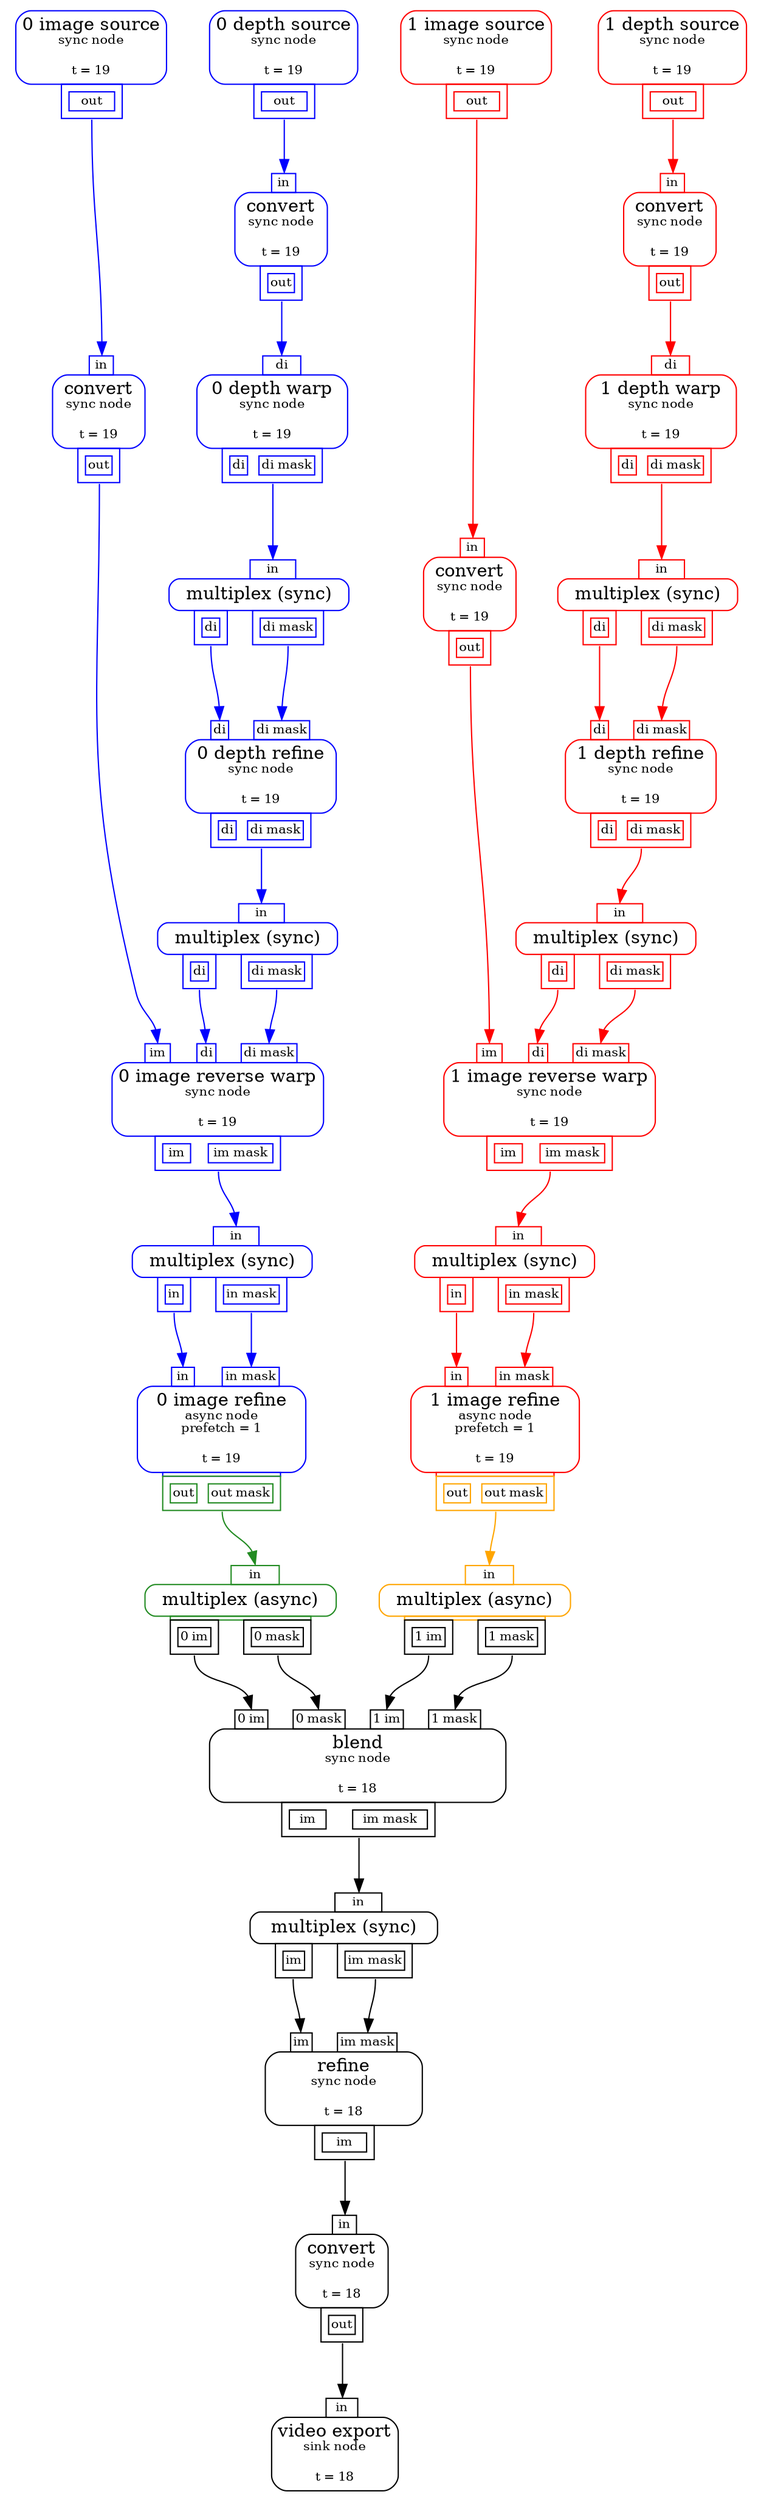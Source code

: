 digraph G{
	rankdir=TB
	node0 [shape=plaintext label=<
<TABLE BORDER="0" CELLBORDER="0" CELLSPACING="0" CELLPADDING="0"><TR><TD COLSPAN="1" BORDER="1" STYLE="ROUNDED" CELLPADDING="4" COLOR="blue">0 image source<BR/><FONT POINT-SIZE="10">sync node</FONT><BR/><BR/><FONT POINT-SIZE="10">t = 19</FONT></TD></TR><TR><TD COLSPAN="1" BORDER="0"><TABLE BORDER="0" CELLBORDER="0" CELLSPACING="0" CELLPADDING="0"><TR><TD WIDTH="20"></TD><TD BORDER="1" CELLPADDING="3" PORT="out1" COLOR="blue"><TABLE BORDER="0" CELLSPACING="2"><TR CELLPADDING="1"><TD BORDER="1" CELLPADDING="1"><FONT POINT-SIZE="10">out</FONT></TD></TR></TABLE></TD><TD WIDTH="20"></TD></TR></TABLE></TD></TR></TABLE>
>];
	node2 [shape=plaintext label=<
<TABLE BORDER="0" CELLBORDER="0" CELLSPACING="0" CELLPADDING="0"><TR><TD COLSPAN="1" BORDER="1" STYLE="ROUNDED" CELLPADDING="4" COLOR="blue">0 depth source<BR/><FONT POINT-SIZE="10">sync node</FONT><BR/><BR/><FONT POINT-SIZE="10">t = 19</FONT></TD></TR><TR><TD COLSPAN="1" BORDER="0"><TABLE BORDER="0" CELLBORDER="0" CELLSPACING="0" CELLPADDING="0"><TR><TD WIDTH="20"></TD><TD BORDER="1" CELLPADDING="3" PORT="out3" COLOR="blue"><TABLE BORDER="0" CELLSPACING="2"><TR CELLPADDING="1"><TD BORDER="1" CELLPADDING="1"><FONT POINT-SIZE="10">out</FONT></TD></TR></TABLE></TD><TD WIDTH="20"></TD></TR></TABLE></TD></TR></TABLE>
>];
	node4 [shape=plaintext label=<
<TABLE BORDER="0" CELLBORDER="0" CELLSPACING="0" CELLPADDING="0"><TR><TD WIDTH="20"></TD><TD BORDER="1" CELLPADDING="1" PORT="in5" COLOR="blue"><FONT POINT-SIZE="10">di</FONT></TD><TD WIDTH="20"></TD></TR><TR><TD COLSPAN="3" BORDER="1" STYLE="ROUNDED" CELLPADDING="4" COLOR="blue">0 depth warp<BR/><FONT POINT-SIZE="10">sync node</FONT><BR/><BR/><FONT POINT-SIZE="10">t = 19</FONT></TD></TR><TR><TD COLSPAN="3" BORDER="0"><TABLE BORDER="0" CELLBORDER="0" CELLSPACING="0" CELLPADDING="0"><TR><TD WIDTH="20"></TD><TD BORDER="1" CELLPADDING="3" PORT="out6" COLOR="blue"><TABLE BORDER="0" CELLSPACING="2"><TR CELLPADDING="1"><TD BORDER="1" CELLPADDING="1"><FONT POINT-SIZE="10">di</FONT></TD><TD WIDTH="5"></TD><TD BORDER="1" CELLPADDING="1"><FONT POINT-SIZE="10">di mask</FONT></TD></TR></TABLE></TD><TD WIDTH="20"></TD></TR></TABLE></TD></TR></TABLE>
>];
	node7 [shape=plaintext label=<
<TABLE BORDER="0" CELLBORDER="0" CELLSPACING="0" CELLPADDING="0"><TR><TD WIDTH="20"></TD><TD BORDER="1" CELLPADDING="1" PORT="in8" COLOR="blue"><FONT POINT-SIZE="10">in</FONT></TD><TD WIDTH="20"></TD></TR><TR><TD COLSPAN="3" BORDER="1" STYLE="ROUNDED" CELLPADDING="4" COLOR="blue">convert<BR/><FONT POINT-SIZE="10">sync node</FONT><BR/><BR/><FONT POINT-SIZE="10">t = 19</FONT></TD></TR><TR><TD COLSPAN="3" BORDER="0"><TABLE BORDER="0" CELLBORDER="0" CELLSPACING="0" CELLPADDING="0"><TR><TD WIDTH="20"></TD><TD BORDER="1" CELLPADDING="3" PORT="out9" COLOR="blue"><TABLE BORDER="0" CELLSPACING="2"><TR CELLPADDING="1"><TD BORDER="1" CELLPADDING="1"><FONT POINT-SIZE="10">out</FONT></TD></TR></TABLE></TD><TD WIDTH="20"></TD></TR></TABLE></TD></TR></TABLE>
>];
	node10 [shape=plaintext label=<
<TABLE BORDER="0" CELLBORDER="0" CELLSPACING="0" CELLPADDING="0"><TR><TD WIDTH="20"></TD><TD BORDER="1" CELLPADDING="1" PORT="in11" COLOR="blue"><FONT POINT-SIZE="10">in</FONT></TD><TD WIDTH="20"></TD></TR><TR><TD COLSPAN="3" BORDER="1" STYLE="ROUNDED" CELLPADDING="4" COLOR="blue">multiplex (sync)</TD></TR><TR><TD COLSPAN="3" BORDER="0"><TABLE BORDER="0" CELLBORDER="0" CELLSPACING="0" CELLPADDING="0"><TR><TD WIDTH="20"></TD><TD BORDER="1" CELLPADDING="3" PORT="out12" COLOR="blue"><TABLE BORDER="0" CELLSPACING="2"><TR CELLPADDING="1"><TD BORDER="1" CELLPADDING="1"><FONT POINT-SIZE="10">di</FONT></TD></TR></TABLE></TD><TD WIDTH="20"></TD><TD BORDER="1" CELLPADDING="3" PORT="out13" COLOR="blue"><TABLE BORDER="0" CELLSPACING="2"><TR CELLPADDING="1"><TD BORDER="1" CELLPADDING="1"><FONT POINT-SIZE="10">di mask</FONT></TD></TR></TABLE></TD><TD WIDTH="20"></TD></TR></TABLE></TD></TR></TABLE>
>];
	node14 [shape=plaintext label=<
<TABLE BORDER="0" CELLBORDER="0" CELLSPACING="0" CELLPADDING="0"><TR><TD WIDTH="20"></TD><TD BORDER="1" CELLPADDING="1" PORT="in15" COLOR="blue"><FONT POINT-SIZE="10">di</FONT></TD><TD WIDTH="20"></TD><TD BORDER="1" CELLPADDING="1" PORT="in16" COLOR="blue"><FONT POINT-SIZE="10">di mask</FONT></TD><TD WIDTH="20"></TD></TR><TR><TD COLSPAN="5" BORDER="1" STYLE="ROUNDED" CELLPADDING="4" COLOR="blue">0 depth refine<BR/><FONT POINT-SIZE="10">sync node</FONT><BR/><BR/><FONT POINT-SIZE="10">t = 19</FONT></TD></TR><TR><TD COLSPAN="5" BORDER="0"><TABLE BORDER="0" CELLBORDER="0" CELLSPACING="0" CELLPADDING="0"><TR><TD WIDTH="20"></TD><TD BORDER="1" CELLPADDING="3" PORT="out17" COLOR="blue"><TABLE BORDER="0" CELLSPACING="2"><TR CELLPADDING="1"><TD BORDER="1" CELLPADDING="1"><FONT POINT-SIZE="10">di</FONT></TD><TD WIDTH="5"></TD><TD BORDER="1" CELLPADDING="1"><FONT POINT-SIZE="10">di mask</FONT></TD></TR></TABLE></TD><TD WIDTH="20"></TD></TR></TABLE></TD></TR></TABLE>
>];
	node18 [shape=plaintext label=<
<TABLE BORDER="0" CELLBORDER="0" CELLSPACING="0" CELLPADDING="0"><TR><TD WIDTH="20"></TD><TD BORDER="1" CELLPADDING="1" PORT="in19" COLOR="blue"><FONT POINT-SIZE="10">in</FONT></TD><TD WIDTH="20"></TD></TR><TR><TD COLSPAN="3" BORDER="1" STYLE="ROUNDED" CELLPADDING="4" COLOR="blue">multiplex (sync)</TD></TR><TR><TD COLSPAN="3" BORDER="0"><TABLE BORDER="0" CELLBORDER="0" CELLSPACING="0" CELLPADDING="0"><TR><TD WIDTH="20"></TD><TD BORDER="1" CELLPADDING="3" PORT="out20" COLOR="blue"><TABLE BORDER="0" CELLSPACING="2"><TR CELLPADDING="1"><TD BORDER="1" CELLPADDING="1"><FONT POINT-SIZE="10">di</FONT></TD></TR></TABLE></TD><TD WIDTH="20"></TD><TD BORDER="1" CELLPADDING="3" PORT="out21" COLOR="blue"><TABLE BORDER="0" CELLSPACING="2"><TR CELLPADDING="1"><TD BORDER="1" CELLPADDING="1"><FONT POINT-SIZE="10">di mask</FONT></TD></TR></TABLE></TD><TD WIDTH="20"></TD></TR></TABLE></TD></TR></TABLE>
>];
	node22 [shape=plaintext label=<
<TABLE BORDER="0" CELLBORDER="0" CELLSPACING="0" CELLPADDING="0"><TR><TD WIDTH="20"></TD><TD BORDER="1" CELLPADDING="1" PORT="in23" COLOR="blue"><FONT POINT-SIZE="10">im</FONT></TD><TD WIDTH="20"></TD><TD BORDER="1" CELLPADDING="1" PORT="in24" COLOR="blue"><FONT POINT-SIZE="10">di</FONT></TD><TD WIDTH="20"></TD><TD BORDER="1" CELLPADDING="1" PORT="in25" COLOR="blue"><FONT POINT-SIZE="10">di mask</FONT></TD><TD WIDTH="20"></TD></TR><TR><TD COLSPAN="7" BORDER="1" STYLE="ROUNDED" CELLPADDING="4" COLOR="blue">0 image reverse warp<BR/><FONT POINT-SIZE="10">sync node</FONT><BR/><BR/><FONT POINT-SIZE="10">t = 19</FONT></TD></TR><TR><TD COLSPAN="7" BORDER="0"><TABLE BORDER="0" CELLBORDER="0" CELLSPACING="0" CELLPADDING="0"><TR><TD WIDTH="20"></TD><TD BORDER="1" CELLPADDING="3" PORT="out26" COLOR="blue"><TABLE BORDER="0" CELLSPACING="2"><TR CELLPADDING="1"><TD BORDER="1" CELLPADDING="1"><FONT POINT-SIZE="10">im</FONT></TD><TD WIDTH="5"></TD><TD BORDER="1" CELLPADDING="1"><FONT POINT-SIZE="10">im mask</FONT></TD></TR></TABLE></TD><TD WIDTH="20"></TD></TR></TABLE></TD></TR></TABLE>
>];
	node27 [shape=plaintext label=<
<TABLE BORDER="0" CELLBORDER="0" CELLSPACING="0" CELLPADDING="0"><TR><TD WIDTH="20"></TD><TD BORDER="1" CELLPADDING="1" PORT="in28" COLOR="blue"><FONT POINT-SIZE="10">in</FONT></TD><TD WIDTH="20"></TD></TR><TR><TD COLSPAN="3" BORDER="1" STYLE="ROUNDED" CELLPADDING="4" COLOR="blue">convert<BR/><FONT POINT-SIZE="10">sync node</FONT><BR/><BR/><FONT POINT-SIZE="10">t = 19</FONT></TD></TR><TR><TD COLSPAN="3" BORDER="0"><TABLE BORDER="0" CELLBORDER="0" CELLSPACING="0" CELLPADDING="0"><TR><TD WIDTH="20"></TD><TD BORDER="1" CELLPADDING="3" PORT="out29" COLOR="blue"><TABLE BORDER="0" CELLSPACING="2"><TR CELLPADDING="1"><TD BORDER="1" CELLPADDING="1"><FONT POINT-SIZE="10">out</FONT></TD></TR></TABLE></TD><TD WIDTH="20"></TD></TR></TABLE></TD></TR></TABLE>
>];
	node30 [shape=plaintext label=<
<TABLE BORDER="0" CELLBORDER="0" CELLSPACING="0" CELLPADDING="0"><TR><TD WIDTH="20"></TD><TD BORDER="1" CELLPADDING="1" PORT="in31" COLOR="blue"><FONT POINT-SIZE="10">in</FONT></TD><TD WIDTH="20"></TD></TR><TR><TD COLSPAN="3" BORDER="1" STYLE="ROUNDED" CELLPADDING="4" COLOR="blue">multiplex (sync)</TD></TR><TR><TD COLSPAN="3" BORDER="0"><TABLE BORDER="0" CELLBORDER="0" CELLSPACING="0" CELLPADDING="0"><TR><TD WIDTH="20"></TD><TD BORDER="1" CELLPADDING="3" PORT="out32" COLOR="blue"><TABLE BORDER="0" CELLSPACING="2"><TR CELLPADDING="1"><TD BORDER="1" CELLPADDING="1"><FONT POINT-SIZE="10">in</FONT></TD></TR></TABLE></TD><TD WIDTH="20"></TD><TD BORDER="1" CELLPADDING="3" PORT="out33" COLOR="blue"><TABLE BORDER="0" CELLSPACING="2"><TR CELLPADDING="1"><TD BORDER="1" CELLPADDING="1"><FONT POINT-SIZE="10">in mask</FONT></TD></TR></TABLE></TD><TD WIDTH="20"></TD></TR></TABLE></TD></TR></TABLE>
>];
	node34 [shape=plaintext label=<
<TABLE BORDER="0" CELLBORDER="0" CELLSPACING="0" CELLPADDING="0"><TR><TD WIDTH="20"></TD><TD BORDER="1" CELLPADDING="1" PORT="in35" COLOR="blue"><FONT POINT-SIZE="10">in</FONT></TD><TD WIDTH="20"></TD><TD BORDER="1" CELLPADDING="1" PORT="in36" COLOR="blue"><FONT POINT-SIZE="10">in mask</FONT></TD><TD WIDTH="20"></TD></TR><TR><TD COLSPAN="5" BORDER="1" STYLE="ROUNDED" CELLPADDING="4" COLOR="blue">0 image refine<BR/><FONT POINT-SIZE="10">async node<BR/>prefetch = 1</FONT><BR/><BR/><FONT POINT-SIZE="10">t = 19</FONT></TD></TR><TR><TD COLSPAN="5" BORDER="0"><TABLE BORDER="0" CELLBORDER="0" CELLSPACING="0" CELLPADDING="0"><TR><TD></TD><TD BORDER="1" HEIGHT="3" COLOR="blue"></TD><TD></TD></TR><TR><TD WIDTH="20"></TD><TD BORDER="1" CELLPADDING="3" PORT="out37" COLOR="forestgreen"><TABLE BORDER="0" CELLSPACING="2"><TR CELLPADDING="1"><TD BORDER="1" CELLPADDING="1"><FONT POINT-SIZE="10">out</FONT></TD><TD WIDTH="5"></TD><TD BORDER="1" CELLPADDING="1"><FONT POINT-SIZE="10">out mask</FONT></TD></TR></TABLE></TD><TD WIDTH="20"></TD></TR></TABLE></TD></TR></TABLE>
>];
	node38 [shape=plaintext label=<
<TABLE BORDER="0" CELLBORDER="0" CELLSPACING="0" CELLPADDING="0"><TR><TD WIDTH="20"></TD><TD BORDER="1" CELLPADDING="1" PORT="in39" COLOR="forestgreen"><FONT POINT-SIZE="10">in</FONT></TD><TD WIDTH="20"></TD></TR><TR><TD COLSPAN="3" BORDER="1" STYLE="ROUNDED" CELLPADDING="4" COLOR="forestgreen">multiplex (async)</TD></TR><TR><TD COLSPAN="3" BORDER="0"><TABLE BORDER="0" CELLBORDER="0" CELLSPACING="0" CELLPADDING="0"><TR><TD></TD><TD BORDER="1" HEIGHT="3" COLSPAN="3" COLOR="forestgreen"></TD><TD></TD></TR><TR><TD WIDTH="20"></TD><TD BORDER="1" CELLPADDING="3" PORT="out40" COLOR="black"><TABLE BORDER="0" CELLSPACING="2"><TR CELLPADDING="1"><TD BORDER="1" CELLPADDING="1"><FONT POINT-SIZE="10">0 im</FONT></TD></TR></TABLE></TD><TD WIDTH="20"></TD><TD BORDER="1" CELLPADDING="3" PORT="out41" COLOR="black"><TABLE BORDER="0" CELLSPACING="2"><TR CELLPADDING="1"><TD BORDER="1" CELLPADDING="1"><FONT POINT-SIZE="10">0 mask</FONT></TD></TR></TABLE></TD><TD WIDTH="20"></TD></TR></TABLE></TD></TR></TABLE>
>];
	node42 [shape=plaintext label=<
<TABLE BORDER="0" CELLBORDER="0" CELLSPACING="0" CELLPADDING="0"><TR><TD COLSPAN="1" BORDER="1" STYLE="ROUNDED" CELLPADDING="4" COLOR="red">1 image source<BR/><FONT POINT-SIZE="10">sync node</FONT><BR/><BR/><FONT POINT-SIZE="10">t = 19</FONT></TD></TR><TR><TD COLSPAN="1" BORDER="0"><TABLE BORDER="0" CELLBORDER="0" CELLSPACING="0" CELLPADDING="0"><TR><TD WIDTH="20"></TD><TD BORDER="1" CELLPADDING="3" PORT="out43" COLOR="red"><TABLE BORDER="0" CELLSPACING="2"><TR CELLPADDING="1"><TD BORDER="1" CELLPADDING="1"><FONT POINT-SIZE="10">out</FONT></TD></TR></TABLE></TD><TD WIDTH="20"></TD></TR></TABLE></TD></TR></TABLE>
>];
	node44 [shape=plaintext label=<
<TABLE BORDER="0" CELLBORDER="0" CELLSPACING="0" CELLPADDING="0"><TR><TD COLSPAN="1" BORDER="1" STYLE="ROUNDED" CELLPADDING="4" COLOR="red">1 depth source<BR/><FONT POINT-SIZE="10">sync node</FONT><BR/><BR/><FONT POINT-SIZE="10">t = 19</FONT></TD></TR><TR><TD COLSPAN="1" BORDER="0"><TABLE BORDER="0" CELLBORDER="0" CELLSPACING="0" CELLPADDING="0"><TR><TD WIDTH="20"></TD><TD BORDER="1" CELLPADDING="3" PORT="out45" COLOR="red"><TABLE BORDER="0" CELLSPACING="2"><TR CELLPADDING="1"><TD BORDER="1" CELLPADDING="1"><FONT POINT-SIZE="10">out</FONT></TD></TR></TABLE></TD><TD WIDTH="20"></TD></TR></TABLE></TD></TR></TABLE>
>];
	node46 [shape=plaintext label=<
<TABLE BORDER="0" CELLBORDER="0" CELLSPACING="0" CELLPADDING="0"><TR><TD WIDTH="20"></TD><TD BORDER="1" CELLPADDING="1" PORT="in47" COLOR="red"><FONT POINT-SIZE="10">di</FONT></TD><TD WIDTH="20"></TD></TR><TR><TD COLSPAN="3" BORDER="1" STYLE="ROUNDED" CELLPADDING="4" COLOR="red">1 depth warp<BR/><FONT POINT-SIZE="10">sync node</FONT><BR/><BR/><FONT POINT-SIZE="10">t = 19</FONT></TD></TR><TR><TD COLSPAN="3" BORDER="0"><TABLE BORDER="0" CELLBORDER="0" CELLSPACING="0" CELLPADDING="0"><TR><TD WIDTH="20"></TD><TD BORDER="1" CELLPADDING="3" PORT="out48" COLOR="red"><TABLE BORDER="0" CELLSPACING="2"><TR CELLPADDING="1"><TD BORDER="1" CELLPADDING="1"><FONT POINT-SIZE="10">di</FONT></TD><TD WIDTH="5"></TD><TD BORDER="1" CELLPADDING="1"><FONT POINT-SIZE="10">di mask</FONT></TD></TR></TABLE></TD><TD WIDTH="20"></TD></TR></TABLE></TD></TR></TABLE>
>];
	node49 [shape=plaintext label=<
<TABLE BORDER="0" CELLBORDER="0" CELLSPACING="0" CELLPADDING="0"><TR><TD WIDTH="20"></TD><TD BORDER="1" CELLPADDING="1" PORT="in50" COLOR="red"><FONT POINT-SIZE="10">in</FONT></TD><TD WIDTH="20"></TD></TR><TR><TD COLSPAN="3" BORDER="1" STYLE="ROUNDED" CELLPADDING="4" COLOR="red">convert<BR/><FONT POINT-SIZE="10">sync node</FONT><BR/><BR/><FONT POINT-SIZE="10">t = 19</FONT></TD></TR><TR><TD COLSPAN="3" BORDER="0"><TABLE BORDER="0" CELLBORDER="0" CELLSPACING="0" CELLPADDING="0"><TR><TD WIDTH="20"></TD><TD BORDER="1" CELLPADDING="3" PORT="out51" COLOR="red"><TABLE BORDER="0" CELLSPACING="2"><TR CELLPADDING="1"><TD BORDER="1" CELLPADDING="1"><FONT POINT-SIZE="10">out</FONT></TD></TR></TABLE></TD><TD WIDTH="20"></TD></TR></TABLE></TD></TR></TABLE>
>];
	node52 [shape=plaintext label=<
<TABLE BORDER="0" CELLBORDER="0" CELLSPACING="0" CELLPADDING="0"><TR><TD WIDTH="20"></TD><TD BORDER="1" CELLPADDING="1" PORT="in53" COLOR="red"><FONT POINT-SIZE="10">in</FONT></TD><TD WIDTH="20"></TD></TR><TR><TD COLSPAN="3" BORDER="1" STYLE="ROUNDED" CELLPADDING="4" COLOR="red">multiplex (sync)</TD></TR><TR><TD COLSPAN="3" BORDER="0"><TABLE BORDER="0" CELLBORDER="0" CELLSPACING="0" CELLPADDING="0"><TR><TD WIDTH="20"></TD><TD BORDER="1" CELLPADDING="3" PORT="out54" COLOR="red"><TABLE BORDER="0" CELLSPACING="2"><TR CELLPADDING="1"><TD BORDER="1" CELLPADDING="1"><FONT POINT-SIZE="10">di</FONT></TD></TR></TABLE></TD><TD WIDTH="20"></TD><TD BORDER="1" CELLPADDING="3" PORT="out55" COLOR="red"><TABLE BORDER="0" CELLSPACING="2"><TR CELLPADDING="1"><TD BORDER="1" CELLPADDING="1"><FONT POINT-SIZE="10">di mask</FONT></TD></TR></TABLE></TD><TD WIDTH="20"></TD></TR></TABLE></TD></TR></TABLE>
>];
	node56 [shape=plaintext label=<
<TABLE BORDER="0" CELLBORDER="0" CELLSPACING="0" CELLPADDING="0"><TR><TD WIDTH="20"></TD><TD BORDER="1" CELLPADDING="1" PORT="in57" COLOR="red"><FONT POINT-SIZE="10">di</FONT></TD><TD WIDTH="20"></TD><TD BORDER="1" CELLPADDING="1" PORT="in58" COLOR="red"><FONT POINT-SIZE="10">di mask</FONT></TD><TD WIDTH="20"></TD></TR><TR><TD COLSPAN="5" BORDER="1" STYLE="ROUNDED" CELLPADDING="4" COLOR="red">1 depth refine<BR/><FONT POINT-SIZE="10">sync node</FONT><BR/><BR/><FONT POINT-SIZE="10">t = 19</FONT></TD></TR><TR><TD COLSPAN="5" BORDER="0"><TABLE BORDER="0" CELLBORDER="0" CELLSPACING="0" CELLPADDING="0"><TR><TD WIDTH="20"></TD><TD BORDER="1" CELLPADDING="3" PORT="out59" COLOR="red"><TABLE BORDER="0" CELLSPACING="2"><TR CELLPADDING="1"><TD BORDER="1" CELLPADDING="1"><FONT POINT-SIZE="10">di</FONT></TD><TD WIDTH="5"></TD><TD BORDER="1" CELLPADDING="1"><FONT POINT-SIZE="10">di mask</FONT></TD></TR></TABLE></TD><TD WIDTH="20"></TD></TR></TABLE></TD></TR></TABLE>
>];
	node60 [shape=plaintext label=<
<TABLE BORDER="0" CELLBORDER="0" CELLSPACING="0" CELLPADDING="0"><TR><TD WIDTH="20"></TD><TD BORDER="1" CELLPADDING="1" PORT="in61" COLOR="red"><FONT POINT-SIZE="10">in</FONT></TD><TD WIDTH="20"></TD></TR><TR><TD COLSPAN="3" BORDER="1" STYLE="ROUNDED" CELLPADDING="4" COLOR="red">multiplex (sync)</TD></TR><TR><TD COLSPAN="3" BORDER="0"><TABLE BORDER="0" CELLBORDER="0" CELLSPACING="0" CELLPADDING="0"><TR><TD WIDTH="20"></TD><TD BORDER="1" CELLPADDING="3" PORT="out62" COLOR="red"><TABLE BORDER="0" CELLSPACING="2"><TR CELLPADDING="1"><TD BORDER="1" CELLPADDING="1"><FONT POINT-SIZE="10">di</FONT></TD></TR></TABLE></TD><TD WIDTH="20"></TD><TD BORDER="1" CELLPADDING="3" PORT="out63" COLOR="red"><TABLE BORDER="0" CELLSPACING="2"><TR CELLPADDING="1"><TD BORDER="1" CELLPADDING="1"><FONT POINT-SIZE="10">di mask</FONT></TD></TR></TABLE></TD><TD WIDTH="20"></TD></TR></TABLE></TD></TR></TABLE>
>];
	node64 [shape=plaintext label=<
<TABLE BORDER="0" CELLBORDER="0" CELLSPACING="0" CELLPADDING="0"><TR><TD WIDTH="20"></TD><TD BORDER="1" CELLPADDING="1" PORT="in65" COLOR="red"><FONT POINT-SIZE="10">im</FONT></TD><TD WIDTH="20"></TD><TD BORDER="1" CELLPADDING="1" PORT="in66" COLOR="red"><FONT POINT-SIZE="10">di</FONT></TD><TD WIDTH="20"></TD><TD BORDER="1" CELLPADDING="1" PORT="in67" COLOR="red"><FONT POINT-SIZE="10">di mask</FONT></TD><TD WIDTH="20"></TD></TR><TR><TD COLSPAN="7" BORDER="1" STYLE="ROUNDED" CELLPADDING="4" COLOR="red">1 image reverse warp<BR/><FONT POINT-SIZE="10">sync node</FONT><BR/><BR/><FONT POINT-SIZE="10">t = 19</FONT></TD></TR><TR><TD COLSPAN="7" BORDER="0"><TABLE BORDER="0" CELLBORDER="0" CELLSPACING="0" CELLPADDING="0"><TR><TD WIDTH="20"></TD><TD BORDER="1" CELLPADDING="3" PORT="out68" COLOR="red"><TABLE BORDER="0" CELLSPACING="2"><TR CELLPADDING="1"><TD BORDER="1" CELLPADDING="1"><FONT POINT-SIZE="10">im</FONT></TD><TD WIDTH="5"></TD><TD BORDER="1" CELLPADDING="1"><FONT POINT-SIZE="10">im mask</FONT></TD></TR></TABLE></TD><TD WIDTH="20"></TD></TR></TABLE></TD></TR></TABLE>
>];
	node69 [shape=plaintext label=<
<TABLE BORDER="0" CELLBORDER="0" CELLSPACING="0" CELLPADDING="0"><TR><TD WIDTH="20"></TD><TD BORDER="1" CELLPADDING="1" PORT="in70" COLOR="red"><FONT POINT-SIZE="10">in</FONT></TD><TD WIDTH="20"></TD></TR><TR><TD COLSPAN="3" BORDER="1" STYLE="ROUNDED" CELLPADDING="4" COLOR="red">convert<BR/><FONT POINT-SIZE="10">sync node</FONT><BR/><BR/><FONT POINT-SIZE="10">t = 19</FONT></TD></TR><TR><TD COLSPAN="3" BORDER="0"><TABLE BORDER="0" CELLBORDER="0" CELLSPACING="0" CELLPADDING="0"><TR><TD WIDTH="20"></TD><TD BORDER="1" CELLPADDING="3" PORT="out71" COLOR="red"><TABLE BORDER="0" CELLSPACING="2"><TR CELLPADDING="1"><TD BORDER="1" CELLPADDING="1"><FONT POINT-SIZE="10">out</FONT></TD></TR></TABLE></TD><TD WIDTH="20"></TD></TR></TABLE></TD></TR></TABLE>
>];
	node72 [shape=plaintext label=<
<TABLE BORDER="0" CELLBORDER="0" CELLSPACING="0" CELLPADDING="0"><TR><TD WIDTH="20"></TD><TD BORDER="1" CELLPADDING="1" PORT="in73" COLOR="red"><FONT POINT-SIZE="10">in</FONT></TD><TD WIDTH="20"></TD></TR><TR><TD COLSPAN="3" BORDER="1" STYLE="ROUNDED" CELLPADDING="4" COLOR="red">multiplex (sync)</TD></TR><TR><TD COLSPAN="3" BORDER="0"><TABLE BORDER="0" CELLBORDER="0" CELLSPACING="0" CELLPADDING="0"><TR><TD WIDTH="20"></TD><TD BORDER="1" CELLPADDING="3" PORT="out74" COLOR="red"><TABLE BORDER="0" CELLSPACING="2"><TR CELLPADDING="1"><TD BORDER="1" CELLPADDING="1"><FONT POINT-SIZE="10">in</FONT></TD></TR></TABLE></TD><TD WIDTH="20"></TD><TD BORDER="1" CELLPADDING="3" PORT="out75" COLOR="red"><TABLE BORDER="0" CELLSPACING="2"><TR CELLPADDING="1"><TD BORDER="1" CELLPADDING="1"><FONT POINT-SIZE="10">in mask</FONT></TD></TR></TABLE></TD><TD WIDTH="20"></TD></TR></TABLE></TD></TR></TABLE>
>];
	node76 [shape=plaintext label=<
<TABLE BORDER="0" CELLBORDER="0" CELLSPACING="0" CELLPADDING="0"><TR><TD WIDTH="20"></TD><TD BORDER="1" CELLPADDING="1" PORT="in77" COLOR="red"><FONT POINT-SIZE="10">in</FONT></TD><TD WIDTH="20"></TD><TD BORDER="1" CELLPADDING="1" PORT="in78" COLOR="red"><FONT POINT-SIZE="10">in mask</FONT></TD><TD WIDTH="20"></TD></TR><TR><TD COLSPAN="5" BORDER="1" STYLE="ROUNDED" CELLPADDING="4" COLOR="red">1 image refine<BR/><FONT POINT-SIZE="10">async node<BR/>prefetch = 1</FONT><BR/><BR/><FONT POINT-SIZE="10">t = 19</FONT></TD></TR><TR><TD COLSPAN="5" BORDER="0"><TABLE BORDER="0" CELLBORDER="0" CELLSPACING="0" CELLPADDING="0"><TR><TD></TD><TD BORDER="1" HEIGHT="3" COLOR="red"></TD><TD></TD></TR><TR><TD WIDTH="20"></TD><TD BORDER="1" CELLPADDING="3" PORT="out79" COLOR="orange"><TABLE BORDER="0" CELLSPACING="2"><TR CELLPADDING="1"><TD BORDER="1" CELLPADDING="1"><FONT POINT-SIZE="10">out</FONT></TD><TD WIDTH="5"></TD><TD BORDER="1" CELLPADDING="1"><FONT POINT-SIZE="10">out mask</FONT></TD></TR></TABLE></TD><TD WIDTH="20"></TD></TR></TABLE></TD></TR></TABLE>
>];
	node80 [shape=plaintext label=<
<TABLE BORDER="0" CELLBORDER="0" CELLSPACING="0" CELLPADDING="0"><TR><TD WIDTH="20"></TD><TD BORDER="1" CELLPADDING="1" PORT="in81" COLOR="orange"><FONT POINT-SIZE="10">in</FONT></TD><TD WIDTH="20"></TD></TR><TR><TD COLSPAN="3" BORDER="1" STYLE="ROUNDED" CELLPADDING="4" COLOR="orange">multiplex (async)</TD></TR><TR><TD COLSPAN="3" BORDER="0"><TABLE BORDER="0" CELLBORDER="0" CELLSPACING="0" CELLPADDING="0"><TR><TD></TD><TD BORDER="1" HEIGHT="3" COLSPAN="3" COLOR="orange"></TD><TD></TD></TR><TR><TD WIDTH="20"></TD><TD BORDER="1" CELLPADDING="3" PORT="out82" COLOR="black"><TABLE BORDER="0" CELLSPACING="2"><TR CELLPADDING="1"><TD BORDER="1" CELLPADDING="1"><FONT POINT-SIZE="10">1 im</FONT></TD></TR></TABLE></TD><TD WIDTH="20"></TD><TD BORDER="1" CELLPADDING="3" PORT="out83" COLOR="black"><TABLE BORDER="0" CELLSPACING="2"><TR CELLPADDING="1"><TD BORDER="1" CELLPADDING="1"><FONT POINT-SIZE="10">1 mask</FONT></TD></TR></TABLE></TD><TD WIDTH="20"></TD></TR></TABLE></TD></TR></TABLE>
>];
	node84 [shape=plaintext label=<
<TABLE BORDER="0" CELLBORDER="0" CELLSPACING="0" CELLPADDING="0"><TR><TD WIDTH="20"></TD><TD BORDER="1" CELLPADDING="1" PORT="in85" COLOR="black"><FONT POINT-SIZE="10">0 im</FONT></TD><TD WIDTH="20"></TD><TD BORDER="1" CELLPADDING="1" PORT="in86" COLOR="black"><FONT POINT-SIZE="10">0 mask</FONT></TD><TD WIDTH="20"></TD><TD BORDER="1" CELLPADDING="1" PORT="in87" COLOR="black"><FONT POINT-SIZE="10">1 im</FONT></TD><TD WIDTH="20"></TD><TD BORDER="1" CELLPADDING="1" PORT="in88" COLOR="black"><FONT POINT-SIZE="10">1 mask</FONT></TD><TD WIDTH="20"></TD></TR><TR><TD COLSPAN="9" BORDER="1" STYLE="ROUNDED" CELLPADDING="4" COLOR="black">blend<BR/><FONT POINT-SIZE="10">sync node</FONT><BR/><BR/><FONT POINT-SIZE="10">t = 18</FONT></TD></TR><TR><TD COLSPAN="9" BORDER="0"><TABLE BORDER="0" CELLBORDER="0" CELLSPACING="0" CELLPADDING="0"><TR><TD WIDTH="20"></TD><TD BORDER="1" CELLPADDING="3" PORT="out89" COLOR="black"><TABLE BORDER="0" CELLSPACING="2"><TR CELLPADDING="1"><TD BORDER="1" CELLPADDING="1"><FONT POINT-SIZE="10">im</FONT></TD><TD WIDTH="5"></TD><TD BORDER="1" CELLPADDING="1"><FONT POINT-SIZE="10">im mask</FONT></TD></TR></TABLE></TD><TD WIDTH="20"></TD></TR></TABLE></TD></TR></TABLE>
>];
	node90 [shape=plaintext label=<
<TABLE BORDER="0" CELLBORDER="0" CELLSPACING="0" CELLPADDING="0"><TR><TD WIDTH="20"></TD><TD BORDER="1" CELLPADDING="1" PORT="in91" COLOR="black"><FONT POINT-SIZE="10">in</FONT></TD><TD WIDTH="20"></TD></TR><TR><TD COLSPAN="3" BORDER="1" STYLE="ROUNDED" CELLPADDING="4" COLOR="black">multiplex (sync)</TD></TR><TR><TD COLSPAN="3" BORDER="0"><TABLE BORDER="0" CELLBORDER="0" CELLSPACING="0" CELLPADDING="0"><TR><TD WIDTH="20"></TD><TD BORDER="1" CELLPADDING="3" PORT="out92" COLOR="black"><TABLE BORDER="0" CELLSPACING="2"><TR CELLPADDING="1"><TD BORDER="1" CELLPADDING="1"><FONT POINT-SIZE="10">im</FONT></TD></TR></TABLE></TD><TD WIDTH="20"></TD><TD BORDER="1" CELLPADDING="3" PORT="out93" COLOR="black"><TABLE BORDER="0" CELLSPACING="2"><TR CELLPADDING="1"><TD BORDER="1" CELLPADDING="1"><FONT POINT-SIZE="10">im mask</FONT></TD></TR></TABLE></TD><TD WIDTH="20"></TD></TR></TABLE></TD></TR></TABLE>
>];
	node94 [shape=plaintext label=<
<TABLE BORDER="0" CELLBORDER="0" CELLSPACING="0" CELLPADDING="0"><TR><TD WIDTH="20"></TD><TD BORDER="1" CELLPADDING="1" PORT="in95" COLOR="black"><FONT POINT-SIZE="10">im</FONT></TD><TD WIDTH="20"></TD><TD BORDER="1" CELLPADDING="1" PORT="in96" COLOR="black"><FONT POINT-SIZE="10">im mask</FONT></TD><TD WIDTH="20"></TD></TR><TR><TD COLSPAN="5" BORDER="1" STYLE="ROUNDED" CELLPADDING="4" COLOR="black">refine<BR/><FONT POINT-SIZE="10">sync node</FONT><BR/><BR/><FONT POINT-SIZE="10">t = 18</FONT></TD></TR><TR><TD COLSPAN="5" BORDER="0"><TABLE BORDER="0" CELLBORDER="0" CELLSPACING="0" CELLPADDING="0"><TR><TD WIDTH="20"></TD><TD BORDER="1" CELLPADDING="3" PORT="out97" COLOR="black"><TABLE BORDER="0" CELLSPACING="2"><TR CELLPADDING="1"><TD BORDER="1" CELLPADDING="1"><FONT POINT-SIZE="10">im</FONT></TD></TR></TABLE></TD><TD WIDTH="20"></TD></TR></TABLE></TD></TR></TABLE>
>];
	node98 [shape=plaintext label=<
<TABLE BORDER="0" CELLBORDER="0" CELLSPACING="0" CELLPADDING="0"><TR><TD WIDTH="20"></TD><TD BORDER="1" CELLPADDING="1" PORT="in99" COLOR="black"><FONT POINT-SIZE="10">in</FONT></TD><TD WIDTH="20"></TD></TR><TR><TD COLSPAN="3" BORDER="1" STYLE="ROUNDED" CELLPADDING="4" COLOR="black">video export<BR/><FONT POINT-SIZE="10">sink node</FONT><BR/><BR/><FONT POINT-SIZE="10">t = 18</FONT></TD></TR></TABLE>
>];
	node100 [shape=plaintext label=<
<TABLE BORDER="0" CELLBORDER="0" CELLSPACING="0" CELLPADDING="0"><TR><TD WIDTH="20"></TD><TD BORDER="1" CELLPADDING="1" PORT="in101" COLOR="black"><FONT POINT-SIZE="10">in</FONT></TD><TD WIDTH="20"></TD></TR><TR><TD COLSPAN="3" BORDER="1" STYLE="ROUNDED" CELLPADDING="4" COLOR="black">convert<BR/><FONT POINT-SIZE="10">sync node</FONT><BR/><BR/><FONT POINT-SIZE="10">t = 18</FONT></TD></TR><TR><TD COLSPAN="3" BORDER="0"><TABLE BORDER="0" CELLBORDER="0" CELLSPACING="0" CELLPADDING="0"><TR><TD WIDTH="20"></TD><TD BORDER="1" CELLPADDING="3" PORT="out102" COLOR="black"><TABLE BORDER="0" CELLSPACING="2"><TR CELLPADDING="1"><TD BORDER="1" CELLPADDING="1"><FONT POINT-SIZE="10">out</FONT></TD></TR></TABLE></TD><TD WIDTH="20"></TD></TR></TABLE></TD></TR></TABLE>
>];
	node7:out9 -> node4:in5 [style="", arrowhead="normal", color=blue, headlabel=<>, fontsize=10, labelangle=45, labeldistance=2.0, labelfontcolor=blue];
	node2:out3 -> node7:in8 [style="", arrowhead="normal", color=blue, headlabel=<>, fontsize=10, labelangle=45, labeldistance=2.0, labelfontcolor=blue];
	node4:out6 -> node10:in11 [style="", arrowhead="normal", color=blue, headlabel=<>, fontsize=10, labelangle=45, labeldistance=2.0, labelfontcolor=blue];
	node10:out12 -> node14:in15 [style="", arrowhead="normal", color=blue, headlabel=<>, fontsize=10, labelangle=45, labeldistance=2.0, labelfontcolor=blue];
	node10:out13 -> node14:in16 [style="", arrowhead="normal", color=blue, headlabel=<>, fontsize=10, labelangle=45, labeldistance=2.0, labelfontcolor=blue];
	node14:out17 -> node18:in19 [style="", arrowhead="normal", color=blue, headlabel=<>, fontsize=10, labelangle=45, labeldistance=2.0, labelfontcolor=blue];
	node27:out29 -> node22:in23 [style="", arrowhead="normal", color=blue, headlabel=<>, fontsize=10, labelangle=45, labeldistance=2.0, labelfontcolor=blue];
	node18:out20 -> node22:in24 [style="", arrowhead="normal", color=blue, headlabel=<>, fontsize=10, labelangle=45, labeldistance=2.0, labelfontcolor=blue];
	node18:out21 -> node22:in25 [style="", arrowhead="normal", color=blue, headlabel=<>, fontsize=10, labelangle=45, labeldistance=2.0, labelfontcolor=blue];
	node0:out1 -> node27:in28 [style="", arrowhead="normal", color=blue, headlabel=<>, fontsize=10, labelangle=45, labeldistance=2.0, labelfontcolor=blue];
	node22:out26 -> node30:in31 [style="", arrowhead="normal", color=blue, headlabel=<>, fontsize=10, labelangle=45, labeldistance=2.0, labelfontcolor=blue];
	node30:out32 -> node34:in35 [style="", arrowhead="normal", color=blue, headlabel=<>, fontsize=10, labelangle=45, labeldistance=2.0, labelfontcolor=blue];
	node30:out33 -> node34:in36 [style="", arrowhead="normal", color=blue, headlabel=<>, fontsize=10, labelangle=45, labeldistance=2.0, labelfontcolor=blue];
	node34:out37 -> node38:in39 [style="", arrowhead="normal", color=forestgreen, headlabel=<>, fontsize=10, labelangle=45, labeldistance=2.0, labelfontcolor=forestgreen];
	node49:out51 -> node46:in47 [style="", arrowhead="normal", color=red, headlabel=<>, fontsize=10, labelangle=45, labeldistance=2.0, labelfontcolor=red];
	node44:out45 -> node49:in50 [style="", arrowhead="normal", color=red, headlabel=<>, fontsize=10, labelangle=45, labeldistance=2.0, labelfontcolor=red];
	node46:out48 -> node52:in53 [style="", arrowhead="normal", color=red, headlabel=<>, fontsize=10, labelangle=45, labeldistance=2.0, labelfontcolor=red];
	node52:out54 -> node56:in57 [style="", arrowhead="normal", color=red, headlabel=<>, fontsize=10, labelangle=45, labeldistance=2.0, labelfontcolor=red];
	node52:out55 -> node56:in58 [style="", arrowhead="normal", color=red, headlabel=<>, fontsize=10, labelangle=45, labeldistance=2.0, labelfontcolor=red];
	node56:out59 -> node60:in61 [style="", arrowhead="normal", color=red, headlabel=<>, fontsize=10, labelangle=45, labeldistance=2.0, labelfontcolor=red];
	node69:out71 -> node64:in65 [style="", arrowhead="normal", color=red, headlabel=<>, fontsize=10, labelangle=45, labeldistance=2.0, labelfontcolor=red];
	node60:out62 -> node64:in66 [style="", arrowhead="normal", color=red, headlabel=<>, fontsize=10, labelangle=45, labeldistance=2.0, labelfontcolor=red];
	node60:out63 -> node64:in67 [style="", arrowhead="normal", color=red, headlabel=<>, fontsize=10, labelangle=45, labeldistance=2.0, labelfontcolor=red];
	node42:out43 -> node69:in70 [style="", arrowhead="normal", color=red, headlabel=<>, fontsize=10, labelangle=45, labeldistance=2.0, labelfontcolor=red];
	node64:out68 -> node72:in73 [style="", arrowhead="normal", color=red, headlabel=<>, fontsize=10, labelangle=45, labeldistance=2.0, labelfontcolor=red];
	node72:out74 -> node76:in77 [style="", arrowhead="normal", color=red, headlabel=<>, fontsize=10, labelangle=45, labeldistance=2.0, labelfontcolor=red];
	node72:out75 -> node76:in78 [style="", arrowhead="normal", color=red, headlabel=<>, fontsize=10, labelangle=45, labeldistance=2.0, labelfontcolor=red];
	node76:out79 -> node80:in81 [style="", arrowhead="normal", color=orange, headlabel=<>, fontsize=10, labelangle=45, labeldistance=2.0, labelfontcolor=orange];
	node38:out40 -> node84:in85 [style="", arrowhead="normal", color=black, headlabel=<>, fontsize=10, labelangle=45, labeldistance=2.0, labelfontcolor=black];
	node38:out41 -> node84:in86 [style="", arrowhead="normal", color=black, headlabel=<>, fontsize=10, labelangle=45, labeldistance=2.0, labelfontcolor=black];
	node80:out82 -> node84:in87 [style="", arrowhead="normal", color=black, headlabel=<>, fontsize=10, labelangle=45, labeldistance=2.0, labelfontcolor=black];
	node80:out83 -> node84:in88 [style="", arrowhead="normal", color=black, headlabel=<>, fontsize=10, labelangle=45, labeldistance=2.0, labelfontcolor=black];
	node84:out89 -> node90:in91 [style="", arrowhead="normal", color=black, headlabel=<>, fontsize=10, labelangle=45, labeldistance=2.0, labelfontcolor=black];
	node90:out92 -> node94:in95 [style="", arrowhead="normal", color=black, headlabel=<>, fontsize=10, labelangle=45, labeldistance=2.0, labelfontcolor=black];
	node90:out93 -> node94:in96 [style="", arrowhead="normal", color=black, headlabel=<>, fontsize=10, labelangle=45, labeldistance=2.0, labelfontcolor=black];
	node100:out102 -> node98:in99 [style="", arrowhead="normal", color=black, headlabel=<>, fontsize=10, labelangle=45, labeldistance=2.0, labelfontcolor=black];
	node94:out97 -> node100:in101 [style="", arrowhead="normal", color=black, headlabel=<>, fontsize=10, labelangle=45, labeldistance=2.0, labelfontcolor=black];
	{rank=source; node0 node2 node42 node44}
	{rank=sink; node98}
}
